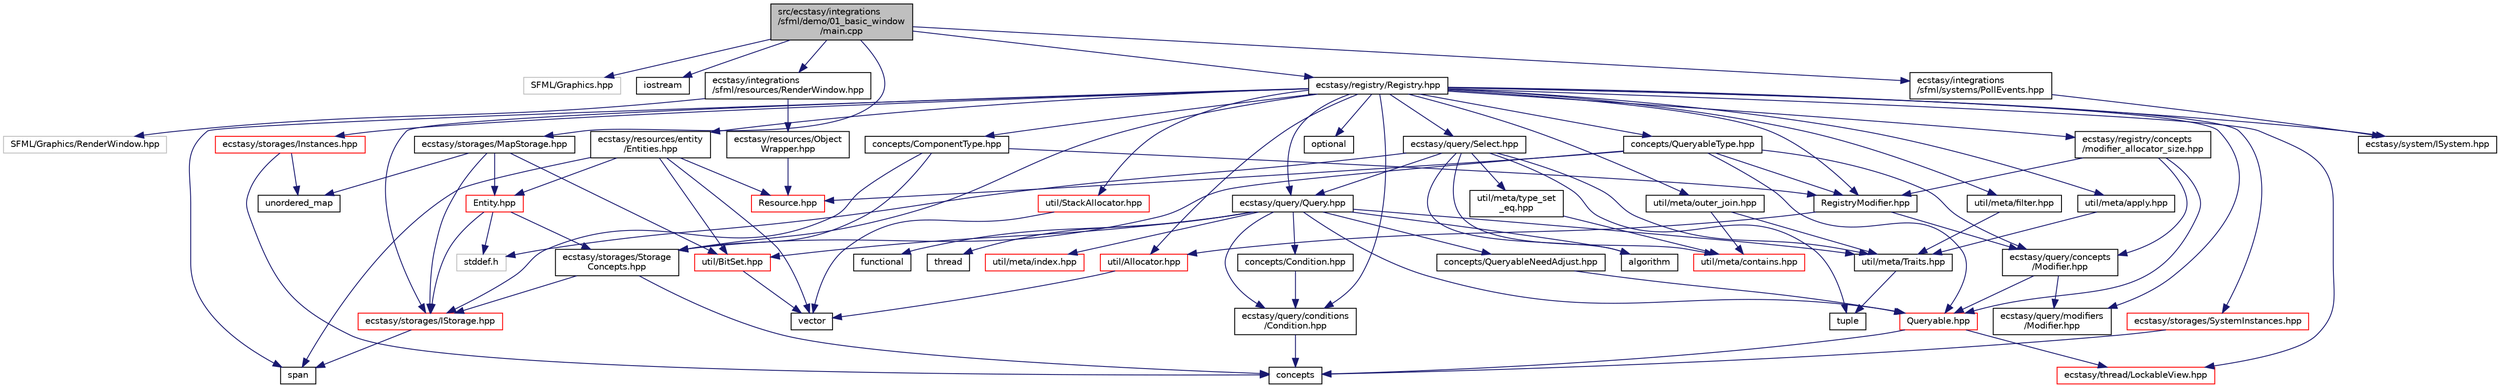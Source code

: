 digraph "src/ecstasy/integrations/sfml/demo/01_basic_window/main.cpp"
{
 // LATEX_PDF_SIZE
  edge [fontname="Helvetica",fontsize="10",labelfontname="Helvetica",labelfontsize="10"];
  node [fontname="Helvetica",fontsize="10",shape=record];
  Node1 [label="src/ecstasy/integrations\l/sfml/demo/01_basic_window\l/main.cpp",height=0.2,width=0.4,color="black", fillcolor="grey75", style="filled", fontcolor="black",tooltip=" "];
  Node1 -> Node2 [color="midnightblue",fontsize="10",style="solid",fontname="Helvetica"];
  Node2 [label="SFML/Graphics.hpp",height=0.2,width=0.4,color="grey75", fillcolor="white", style="filled",tooltip=" "];
  Node1 -> Node3 [color="midnightblue",fontsize="10",style="solid",fontname="Helvetica"];
  Node3 [label="iostream",height=0.2,width=0.4,color="black", fillcolor="white", style="filled",URL="/home/runner/work/ecstasy/ecstasy/doc/external/cppreference-doxygen-web.tag.xml$cpp/header/iostream.html",tooltip=" "];
  Node1 -> Node4 [color="midnightblue",fontsize="10",style="solid",fontname="Helvetica"];
  Node4 [label="ecstasy/integrations\l/sfml/resources/RenderWindow.hpp",height=0.2,width=0.4,color="black", fillcolor="white", style="filled",URL="$_render_window_8hpp.html",tooltip=" "];
  Node4 -> Node5 [color="midnightblue",fontsize="10",style="solid",fontname="Helvetica"];
  Node5 [label="SFML/Graphics/RenderWindow.hpp",height=0.2,width=0.4,color="grey75", fillcolor="white", style="filled",tooltip=" "];
  Node4 -> Node6 [color="midnightblue",fontsize="10",style="solid",fontname="Helvetica"];
  Node6 [label="ecstasy/resources/Object\lWrapper.hpp",height=0.2,width=0.4,color="black", fillcolor="white", style="filled",URL="$_object_wrapper_8hpp.html",tooltip=" "];
  Node6 -> Node7 [color="midnightblue",fontsize="10",style="solid",fontname="Helvetica"];
  Node7 [label="Resource.hpp",height=0.2,width=0.4,color="red", fillcolor="white", style="filled",URL="$_resource_8hpp.html",tooltip=" "];
  Node1 -> Node9 [color="midnightblue",fontsize="10",style="solid",fontname="Helvetica"];
  Node9 [label="ecstasy/integrations\l/sfml/systems/PollEvents.hpp",height=0.2,width=0.4,color="black", fillcolor="white", style="filled",URL="$_poll_events_8hpp.html",tooltip=" "];
  Node9 -> Node10 [color="midnightblue",fontsize="10",style="solid",fontname="Helvetica"];
  Node10 [label="ecstasy/system/ISystem.hpp",height=0.2,width=0.4,color="black", fillcolor="white", style="filled",URL="$_i_system_8hpp.html",tooltip=" "];
  Node1 -> Node11 [color="midnightblue",fontsize="10",style="solid",fontname="Helvetica"];
  Node11 [label="ecstasy/registry/Registry.hpp",height=0.2,width=0.4,color="black", fillcolor="white", style="filled",URL="$_registry_8hpp.html",tooltip=" "];
  Node11 -> Node12 [color="midnightblue",fontsize="10",style="solid",fontname="Helvetica"];
  Node12 [label="optional",height=0.2,width=0.4,color="black", fillcolor="white", style="filled",URL="/home/runner/work/ecstasy/ecstasy/doc/external/cppreference-doxygen-web.tag.xml$cpp/header/optional.html",tooltip=" "];
  Node11 -> Node13 [color="midnightblue",fontsize="10",style="solid",fontname="Helvetica"];
  Node13 [label="span",height=0.2,width=0.4,color="black", fillcolor="white", style="filled",URL="/home/runner/work/ecstasy/ecstasy/doc/external/cppreference-doxygen-web.tag.xml$cpp/header/span.html",tooltip=" "];
  Node11 -> Node14 [color="midnightblue",fontsize="10",style="solid",fontname="Helvetica"];
  Node14 [label="concepts/ComponentType.hpp",height=0.2,width=0.4,color="black", fillcolor="white", style="filled",URL="$_component_type_8hpp.html",tooltip=" "];
  Node14 -> Node15 [color="midnightblue",fontsize="10",style="solid",fontname="Helvetica"];
  Node15 [label="RegistryModifier.hpp",height=0.2,width=0.4,color="black", fillcolor="white", style="filled",URL="$_registry_modifier_8hpp.html",tooltip=" "];
  Node15 -> Node16 [color="midnightblue",fontsize="10",style="solid",fontname="Helvetica"];
  Node16 [label="ecstasy/query/concepts\l/Modifier.hpp",height=0.2,width=0.4,color="black", fillcolor="white", style="filled",URL="$concepts_2_modifier_8hpp.html",tooltip=" "];
  Node16 -> Node17 [color="midnightblue",fontsize="10",style="solid",fontname="Helvetica"];
  Node17 [label="Queryable.hpp",height=0.2,width=0.4,color="red", fillcolor="white", style="filled",URL="$_queryable_8hpp.html",tooltip=" "];
  Node17 -> Node18 [color="midnightblue",fontsize="10",style="solid",fontname="Helvetica"];
  Node18 [label="concepts",height=0.2,width=0.4,color="black", fillcolor="white", style="filled",URL="/home/runner/work/ecstasy/ecstasy/doc/external/cppreference-doxygen-web.tag.xml$cpp/header/concepts.html",tooltip=" "];
  Node17 -> Node20 [color="midnightblue",fontsize="10",style="solid",fontname="Helvetica"];
  Node20 [label="ecstasy/thread/LockableView.hpp",height=0.2,width=0.4,color="red", fillcolor="white", style="filled",URL="$_lockable_view_8hpp.html",tooltip=" "];
  Node16 -> Node22 [color="midnightblue",fontsize="10",style="solid",fontname="Helvetica"];
  Node22 [label="ecstasy/query/modifiers\l/Modifier.hpp",height=0.2,width=0.4,color="black", fillcolor="white", style="filled",URL="$modifiers_2_modifier_8hpp.html",tooltip=" "];
  Node15 -> Node23 [color="midnightblue",fontsize="10",style="solid",fontname="Helvetica"];
  Node23 [label="util/Allocator.hpp",height=0.2,width=0.4,color="red", fillcolor="white", style="filled",URL="$_allocator_8hpp.html",tooltip=" "];
  Node23 -> Node25 [color="midnightblue",fontsize="10",style="solid",fontname="Helvetica"];
  Node25 [label="vector",height=0.2,width=0.4,color="black", fillcolor="white", style="filled",URL="/home/runner/work/ecstasy/ecstasy/doc/external/cppreference-doxygen-web.tag.xml$cpp/header/vector.html",tooltip=" "];
  Node14 -> Node26 [color="midnightblue",fontsize="10",style="solid",fontname="Helvetica"];
  Node26 [label="ecstasy/storages/IStorage.hpp",height=0.2,width=0.4,color="red", fillcolor="white", style="filled",URL="$_i_storage_8hpp.html",tooltip=" "];
  Node26 -> Node13 [color="midnightblue",fontsize="10",style="solid",fontname="Helvetica"];
  Node14 -> Node27 [color="midnightblue",fontsize="10",style="solid",fontname="Helvetica"];
  Node27 [label="ecstasy/storages/Storage\lConcepts.hpp",height=0.2,width=0.4,color="black", fillcolor="white", style="filled",URL="$_storage_concepts_8hpp.html",tooltip=" "];
  Node27 -> Node18 [color="midnightblue",fontsize="10",style="solid",fontname="Helvetica"];
  Node27 -> Node26 [color="midnightblue",fontsize="10",style="solid",fontname="Helvetica"];
  Node11 -> Node28 [color="midnightblue",fontsize="10",style="solid",fontname="Helvetica"];
  Node28 [label="concepts/QueryableType.hpp",height=0.2,width=0.4,color="black", fillcolor="white", style="filled",URL="$_queryable_type_8hpp.html",tooltip=" "];
  Node28 -> Node16 [color="midnightblue",fontsize="10",style="solid",fontname="Helvetica"];
  Node28 -> Node17 [color="midnightblue",fontsize="10",style="solid",fontname="Helvetica"];
  Node28 -> Node15 [color="midnightblue",fontsize="10",style="solid",fontname="Helvetica"];
  Node28 -> Node7 [color="midnightblue",fontsize="10",style="solid",fontname="Helvetica"];
  Node28 -> Node27 [color="midnightblue",fontsize="10",style="solid",fontname="Helvetica"];
  Node11 -> Node15 [color="midnightblue",fontsize="10",style="solid",fontname="Helvetica"];
  Node11 -> Node29 [color="midnightblue",fontsize="10",style="solid",fontname="Helvetica"];
  Node29 [label="ecstasy/query/Query.hpp",height=0.2,width=0.4,color="black", fillcolor="white", style="filled",URL="$_query_8hpp.html",tooltip=" "];
  Node29 -> Node30 [color="midnightblue",fontsize="10",style="solid",fontname="Helvetica"];
  Node30 [label="algorithm",height=0.2,width=0.4,color="black", fillcolor="white", style="filled",URL="/home/runner/work/ecstasy/ecstasy/doc/external/cppreference-doxygen-web.tag.xml$cpp/header/algorithm.html",tooltip=" "];
  Node29 -> Node31 [color="midnightblue",fontsize="10",style="solid",fontname="Helvetica"];
  Node31 [label="functional",height=0.2,width=0.4,color="black", fillcolor="white", style="filled",URL="/home/runner/work/ecstasy/ecstasy/doc/external/cppreference-doxygen-web.tag.xml$cpp/header/functional.html",tooltip=" "];
  Node29 -> Node32 [color="midnightblue",fontsize="10",style="solid",fontname="Helvetica"];
  Node32 [label="thread",height=0.2,width=0.4,color="black", fillcolor="white", style="filled",URL="/home/runner/work/ecstasy/ecstasy/doc/external/cppreference-doxygen-web.tag.xml$cpp/header/thread.html",tooltip=" "];
  Node29 -> Node33 [color="midnightblue",fontsize="10",style="solid",fontname="Helvetica"];
  Node33 [label="concepts/Condition.hpp",height=0.2,width=0.4,color="black", fillcolor="white", style="filled",URL="$concepts_2_condition_8hpp.html",tooltip=" "];
  Node33 -> Node34 [color="midnightblue",fontsize="10",style="solid",fontname="Helvetica"];
  Node34 [label="ecstasy/query/conditions\l/Condition.hpp",height=0.2,width=0.4,color="black", fillcolor="white", style="filled",URL="$conditions_2_condition_8hpp.html",tooltip=" "];
  Node34 -> Node18 [color="midnightblue",fontsize="10",style="solid",fontname="Helvetica"];
  Node29 -> Node17 [color="midnightblue",fontsize="10",style="solid",fontname="Helvetica"];
  Node29 -> Node35 [color="midnightblue",fontsize="10",style="solid",fontname="Helvetica"];
  Node35 [label="concepts/QueryableNeedAdjust.hpp",height=0.2,width=0.4,color="black", fillcolor="white", style="filled",URL="$_queryable_need_adjust_8hpp.html",tooltip=" "];
  Node35 -> Node17 [color="midnightblue",fontsize="10",style="solid",fontname="Helvetica"];
  Node29 -> Node34 [color="midnightblue",fontsize="10",style="solid",fontname="Helvetica"];
  Node29 -> Node36 [color="midnightblue",fontsize="10",style="solid",fontname="Helvetica"];
  Node36 [label="util/BitSet.hpp",height=0.2,width=0.4,color="red", fillcolor="white", style="filled",URL="$_bit_set_8hpp.html",tooltip=" "];
  Node36 -> Node25 [color="midnightblue",fontsize="10",style="solid",fontname="Helvetica"];
  Node29 -> Node41 [color="midnightblue",fontsize="10",style="solid",fontname="Helvetica"];
  Node41 [label="util/meta/Traits.hpp",height=0.2,width=0.4,color="black", fillcolor="white", style="filled",URL="$_traits_8hpp.html",tooltip=" "];
  Node41 -> Node42 [color="midnightblue",fontsize="10",style="solid",fontname="Helvetica"];
  Node42 [label="tuple",height=0.2,width=0.4,color="black", fillcolor="white", style="filled",URL="/home/runner/work/ecstasy/ecstasy/doc/external/cppreference-doxygen-web.tag.xml$cpp/header/tuple.html",tooltip=" "];
  Node29 -> Node43 [color="midnightblue",fontsize="10",style="solid",fontname="Helvetica"];
  Node43 [label="util/meta/index.hpp",height=0.2,width=0.4,color="red", fillcolor="white", style="filled",URL="$index_8hpp.html",tooltip=" "];
  Node11 -> Node45 [color="midnightblue",fontsize="10",style="solid",fontname="Helvetica"];
  Node45 [label="ecstasy/query/Select.hpp",height=0.2,width=0.4,color="black", fillcolor="white", style="filled",URL="$_select_8hpp.html",tooltip=" "];
  Node45 -> Node30 [color="midnightblue",fontsize="10",style="solid",fontname="Helvetica"];
  Node45 -> Node46 [color="midnightblue",fontsize="10",style="solid",fontname="Helvetica"];
  Node46 [label="stddef.h",height=0.2,width=0.4,color="grey75", fillcolor="white", style="filled",tooltip=" "];
  Node45 -> Node42 [color="midnightblue",fontsize="10",style="solid",fontname="Helvetica"];
  Node45 -> Node29 [color="midnightblue",fontsize="10",style="solid",fontname="Helvetica"];
  Node45 -> Node41 [color="midnightblue",fontsize="10",style="solid",fontname="Helvetica"];
  Node45 -> Node47 [color="midnightblue",fontsize="10",style="solid",fontname="Helvetica"];
  Node47 [label="util/meta/contains.hpp",height=0.2,width=0.4,color="red", fillcolor="white", style="filled",URL="$contains_8hpp.html",tooltip=" "];
  Node45 -> Node48 [color="midnightblue",fontsize="10",style="solid",fontname="Helvetica"];
  Node48 [label="util/meta/type_set\l_eq.hpp",height=0.2,width=0.4,color="black", fillcolor="white", style="filled",URL="$type__set__eq_8hpp.html",tooltip=" "];
  Node48 -> Node47 [color="midnightblue",fontsize="10",style="solid",fontname="Helvetica"];
  Node11 -> Node34 [color="midnightblue",fontsize="10",style="solid",fontname="Helvetica"];
  Node11 -> Node22 [color="midnightblue",fontsize="10",style="solid",fontname="Helvetica"];
  Node11 -> Node49 [color="midnightblue",fontsize="10",style="solid",fontname="Helvetica"];
  Node49 [label="ecstasy/resources/entity\l/Entities.hpp",height=0.2,width=0.4,color="black", fillcolor="white", style="filled",URL="$_entities_8hpp.html",tooltip=" "];
  Node49 -> Node13 [color="midnightblue",fontsize="10",style="solid",fontname="Helvetica"];
  Node49 -> Node25 [color="midnightblue",fontsize="10",style="solid",fontname="Helvetica"];
  Node49 -> Node50 [color="midnightblue",fontsize="10",style="solid",fontname="Helvetica"];
  Node50 [label="Entity.hpp",height=0.2,width=0.4,color="red", fillcolor="white", style="filled",URL="$_entity_8hpp.html",tooltip=" "];
  Node50 -> Node46 [color="midnightblue",fontsize="10",style="solid",fontname="Helvetica"];
  Node50 -> Node26 [color="midnightblue",fontsize="10",style="solid",fontname="Helvetica"];
  Node50 -> Node27 [color="midnightblue",fontsize="10",style="solid",fontname="Helvetica"];
  Node49 -> Node7 [color="midnightblue",fontsize="10",style="solid",fontname="Helvetica"];
  Node49 -> Node36 [color="midnightblue",fontsize="10",style="solid",fontname="Helvetica"];
  Node11 -> Node26 [color="midnightblue",fontsize="10",style="solid",fontname="Helvetica"];
  Node11 -> Node53 [color="midnightblue",fontsize="10",style="solid",fontname="Helvetica"];
  Node53 [label="ecstasy/storages/Instances.hpp",height=0.2,width=0.4,color="red", fillcolor="white", style="filled",URL="$_instances_8hpp.html",tooltip=" "];
  Node53 -> Node18 [color="midnightblue",fontsize="10",style="solid",fontname="Helvetica"];
  Node53 -> Node55 [color="midnightblue",fontsize="10",style="solid",fontname="Helvetica"];
  Node55 [label="unordered_map",height=0.2,width=0.4,color="black", fillcolor="white", style="filled",URL="/home/runner/work/ecstasy/ecstasy/doc/external/cppreference-doxygen-web.tag.xml$cpp/header/unordered_map.html",tooltip=" "];
  Node11 -> Node27 [color="midnightblue",fontsize="10",style="solid",fontname="Helvetica"];
  Node11 -> Node56 [color="midnightblue",fontsize="10",style="solid",fontname="Helvetica"];
  Node56 [label="ecstasy/storages/SystemInstances.hpp",height=0.2,width=0.4,color="red", fillcolor="white", style="filled",URL="$_system_instances_8hpp.html",tooltip=" "];
  Node56 -> Node18 [color="midnightblue",fontsize="10",style="solid",fontname="Helvetica"];
  Node11 -> Node10 [color="midnightblue",fontsize="10",style="solid",fontname="Helvetica"];
  Node11 -> Node20 [color="midnightblue",fontsize="10",style="solid",fontname="Helvetica"];
  Node11 -> Node23 [color="midnightblue",fontsize="10",style="solid",fontname="Helvetica"];
  Node11 -> Node58 [color="midnightblue",fontsize="10",style="solid",fontname="Helvetica"];
  Node58 [label="util/StackAllocator.hpp",height=0.2,width=0.4,color="red", fillcolor="white", style="filled",URL="$_stack_allocator_8hpp.html",tooltip="Stack Allocator."];
  Node58 -> Node25 [color="midnightblue",fontsize="10",style="solid",fontname="Helvetica"];
  Node11 -> Node61 [color="midnightblue",fontsize="10",style="solid",fontname="Helvetica"];
  Node61 [label="util/meta/apply.hpp",height=0.2,width=0.4,color="black", fillcolor="white", style="filled",URL="$apply_8hpp.html",tooltip=" "];
  Node61 -> Node41 [color="midnightblue",fontsize="10",style="solid",fontname="Helvetica"];
  Node11 -> Node62 [color="midnightblue",fontsize="10",style="solid",fontname="Helvetica"];
  Node62 [label="util/meta/filter.hpp",height=0.2,width=0.4,color="black", fillcolor="white", style="filled",URL="$filter_8hpp.html",tooltip=" "];
  Node62 -> Node41 [color="midnightblue",fontsize="10",style="solid",fontname="Helvetica"];
  Node11 -> Node63 [color="midnightblue",fontsize="10",style="solid",fontname="Helvetica"];
  Node63 [label="ecstasy/registry/concepts\l/modifier_allocator_size.hpp",height=0.2,width=0.4,color="black", fillcolor="white", style="filled",URL="$modifier__allocator__size_8hpp.html",tooltip=" "];
  Node63 -> Node16 [color="midnightblue",fontsize="10",style="solid",fontname="Helvetica"];
  Node63 -> Node17 [color="midnightblue",fontsize="10",style="solid",fontname="Helvetica"];
  Node63 -> Node15 [color="midnightblue",fontsize="10",style="solid",fontname="Helvetica"];
  Node11 -> Node64 [color="midnightblue",fontsize="10",style="solid",fontname="Helvetica"];
  Node64 [label="util/meta/outer_join.hpp",height=0.2,width=0.4,color="black", fillcolor="white", style="filled",URL="$outer__join_8hpp.html",tooltip=" "];
  Node64 -> Node41 [color="midnightblue",fontsize="10",style="solid",fontname="Helvetica"];
  Node64 -> Node47 [color="midnightblue",fontsize="10",style="solid",fontname="Helvetica"];
  Node1 -> Node65 [color="midnightblue",fontsize="10",style="solid",fontname="Helvetica"];
  Node65 [label="ecstasy/storages/MapStorage.hpp",height=0.2,width=0.4,color="black", fillcolor="white", style="filled",URL="$_map_storage_8hpp.html",tooltip=" "];
  Node65 -> Node55 [color="midnightblue",fontsize="10",style="solid",fontname="Helvetica"];
  Node65 -> Node26 [color="midnightblue",fontsize="10",style="solid",fontname="Helvetica"];
  Node65 -> Node50 [color="midnightblue",fontsize="10",style="solid",fontname="Helvetica"];
  Node65 -> Node36 [color="midnightblue",fontsize="10",style="solid",fontname="Helvetica"];
}
